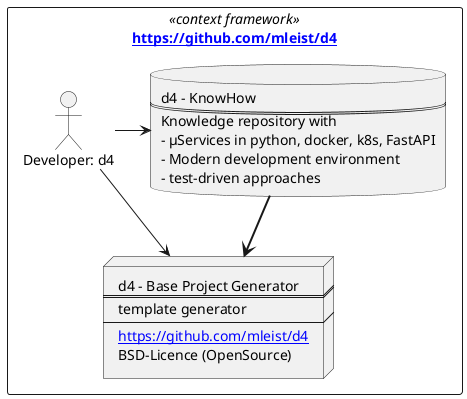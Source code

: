 @startuml

rectangle "[[https://github.com/mleist/d4]]" <<context framework>> as aaa {
    actor ctxframe_actor1 [
    Developer: d4
    ]

    database ctxframe_knowhow [
    d4 - KnowHow
    ====
    Knowledge repository with
    - µServices in python, docker, k8s, FastAPI
    - Modern development environment
    - test-driven approaches
    ]

    node ctxframe_d4 [
    d4 - Base Project Generator
    ====
    template generator
    ----
    [[https://github.com/mleist/d4]]
    BSD-Licence (OpenSource)
    ]

    ctxframe_knowhow -[bold]-> ctxframe_d4
    ctxframe_actor1 -> ctxframe_knowhow
    ctxframe_actor1 -> ctxframe_d4
}

@enduml

